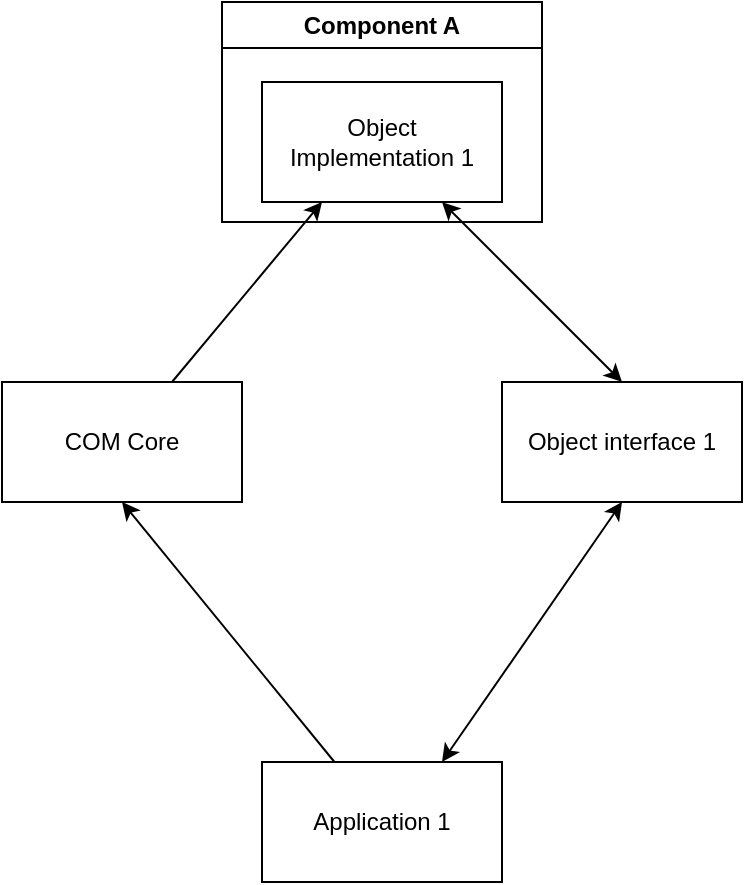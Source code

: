 <mxfile>
    <diagram id="GUZPNL3ot4prGOPbnlfh" name="Pagina-1">
        <mxGraphModel dx="755" dy="510" grid="1" gridSize="10" guides="1" tooltips="1" connect="1" arrows="1" fold="1" page="1" pageScale="1" pageWidth="827" pageHeight="1169" math="0" shadow="0">
            <root>
                <mxCell id="0"/>
                <mxCell id="1" parent="0"/>
                <mxCell id="3" value="Component A" style="swimlane;whiteSpace=wrap;html=1;" parent="1" vertex="1">
                    <mxGeometry x="400" y="70" width="160" height="110" as="geometry"/>
                </mxCell>
                <mxCell id="2" value="Object Implementation 1" style="rounded=0;whiteSpace=wrap;html=1;" parent="3" vertex="1">
                    <mxGeometry x="20" y="40" width="120" height="60" as="geometry"/>
                </mxCell>
                <mxCell id="12" style="edgeStyle=none;html=1;entryX=0.5;entryY=1;entryDx=0;entryDy=0;startArrow=classic;startFill=1;exitX=0.75;exitY=0;exitDx=0;exitDy=0;" parent="1" source="8" target="10" edge="1">
                    <mxGeometry relative="1" as="geometry"/>
                </mxCell>
                <mxCell id="15" style="edgeStyle=none;html=1;entryX=0.5;entryY=1;entryDx=0;entryDy=0;startArrow=none;startFill=0;exitX=0.302;exitY=0;exitDx=0;exitDy=0;exitPerimeter=0;" parent="1" source="8" target="9" edge="1">
                    <mxGeometry relative="1" as="geometry"/>
                </mxCell>
                <mxCell id="8" value="Application 1" style="rounded=0;whiteSpace=wrap;html=1;" parent="1" vertex="1">
                    <mxGeometry x="420" y="450" width="120" height="60" as="geometry"/>
                </mxCell>
                <mxCell id="14" style="edgeStyle=none;html=1;entryX=0.25;entryY=1;entryDx=0;entryDy=0;startArrow=none;startFill=0;" parent="1" source="9" target="2" edge="1">
                    <mxGeometry relative="1" as="geometry"/>
                </mxCell>
                <mxCell id="9" value="COM Core" style="rounded=0;whiteSpace=wrap;html=1;" parent="1" vertex="1">
                    <mxGeometry x="290" y="260" width="120" height="60" as="geometry"/>
                </mxCell>
                <mxCell id="10" value="Object interface 1" style="rounded=0;whiteSpace=wrap;html=1;" parent="1" vertex="1">
                    <mxGeometry x="540" y="260" width="120" height="60" as="geometry"/>
                </mxCell>
                <mxCell id="11" style="edgeStyle=none;html=1;entryX=0.5;entryY=0;entryDx=0;entryDy=0;startArrow=classic;startFill=1;exitX=0.75;exitY=1;exitDx=0;exitDy=0;" parent="1" source="2" target="10" edge="1">
                    <mxGeometry relative="1" as="geometry"/>
                </mxCell>
            </root>
        </mxGraphModel>
    </diagram>
</mxfile>